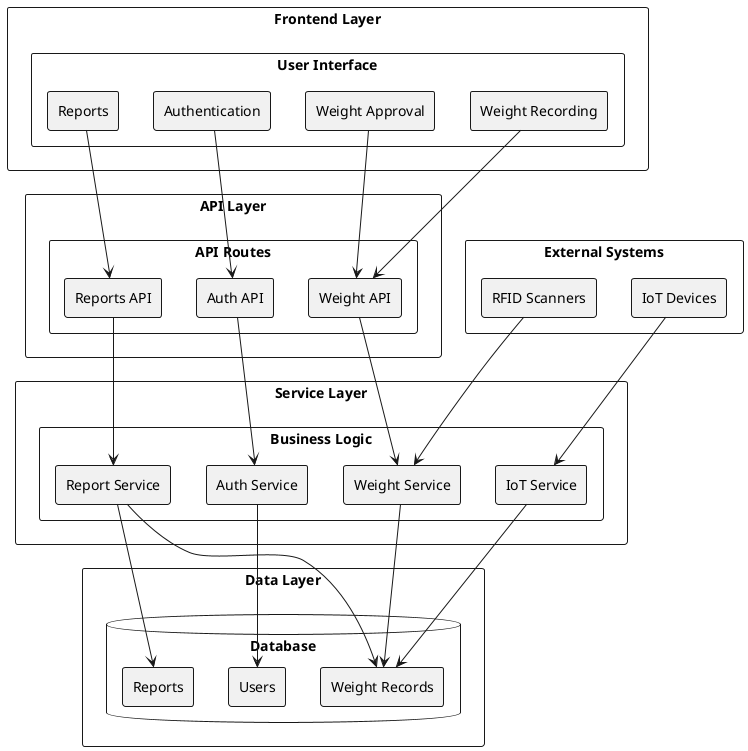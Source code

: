@startuml Weight Management System Block Diagram

skinparam monochrome true
skinparam shadowing false
skinparam defaultTextAlignment center
skinparam rectangleBorderThickness 1

rectangle "Frontend Layer" {
  rectangle "User Interface" {
    rectangle "Authentication" as FE_Auth
    rectangle "Weight Recording" as FE_Weight
    rectangle "Weight Approval" as FE_Approval
    rectangle "Reports" as FE_Reports
  }
}

rectangle "API Layer" {
  rectangle "API Routes" {
    rectangle "Auth API" as API_Auth
    rectangle "Weight API" as API_Weight
    rectangle "Reports API" as API_Reports
  }
}

rectangle "Service Layer" {
  rectangle "Business Logic" {
    rectangle "Auth Service" as SVC_Auth
    rectangle "Weight Service" as SVC_Weight
    rectangle "Report Service" as SVC_Reports
    rectangle "IoT Service" as SVC_IoT
  }
}

rectangle "Data Layer" {
  database "Database" {
    rectangle "Users" as DB_Users
    rectangle "Weight Records" as DB_Weight
    rectangle "Reports" as DB_Reports
  }
}

rectangle "External Systems" {
  rectangle "IoT Devices" as EXT_IoT
  rectangle "RFID Scanners" as EXT_RFID
}

' Connections
FE_Auth --> API_Auth
FE_Weight --> API_Weight
FE_Approval --> API_Weight
FE_Reports --> API_Reports

API_Auth --> SVC_Auth
API_Weight --> SVC_Weight
API_Reports --> SVC_Reports

SVC_Auth --> DB_Users
SVC_Weight --> DB_Weight
SVC_Reports --> DB_Reports
SVC_Reports --> DB_Weight
SVC_IoT --> DB_Weight

EXT_IoT --> SVC_IoT
EXT_RFID --> SVC_Weight

@enduml